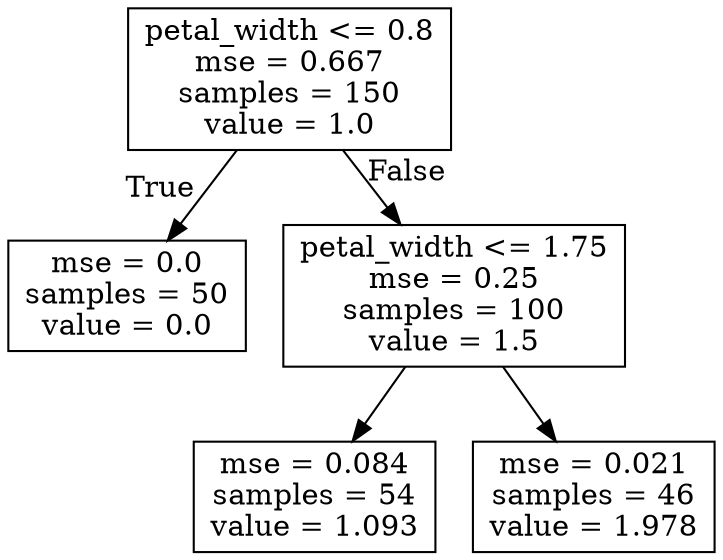 digraph Tree {
node [shape=box] ;
0 [label="petal_width <= 0.8\nmse = 0.667\nsamples = 150\nvalue = 1.0"] ;
1 [label="mse = 0.0\nsamples = 50\nvalue = 0.0"] ;
0 -> 1 [labeldistance=2.5, labelangle=45, headlabel="True"] ;
2 [label="petal_width <= 1.75\nmse = 0.25\nsamples = 100\nvalue = 1.5"] ;
0 -> 2 [labeldistance=2.5, labelangle=-45, headlabel="False"] ;
3 [label="mse = 0.084\nsamples = 54\nvalue = 1.093"] ;
2 -> 3 ;
4 [label="mse = 0.021\nsamples = 46\nvalue = 1.978"] ;
2 -> 4 ;
}